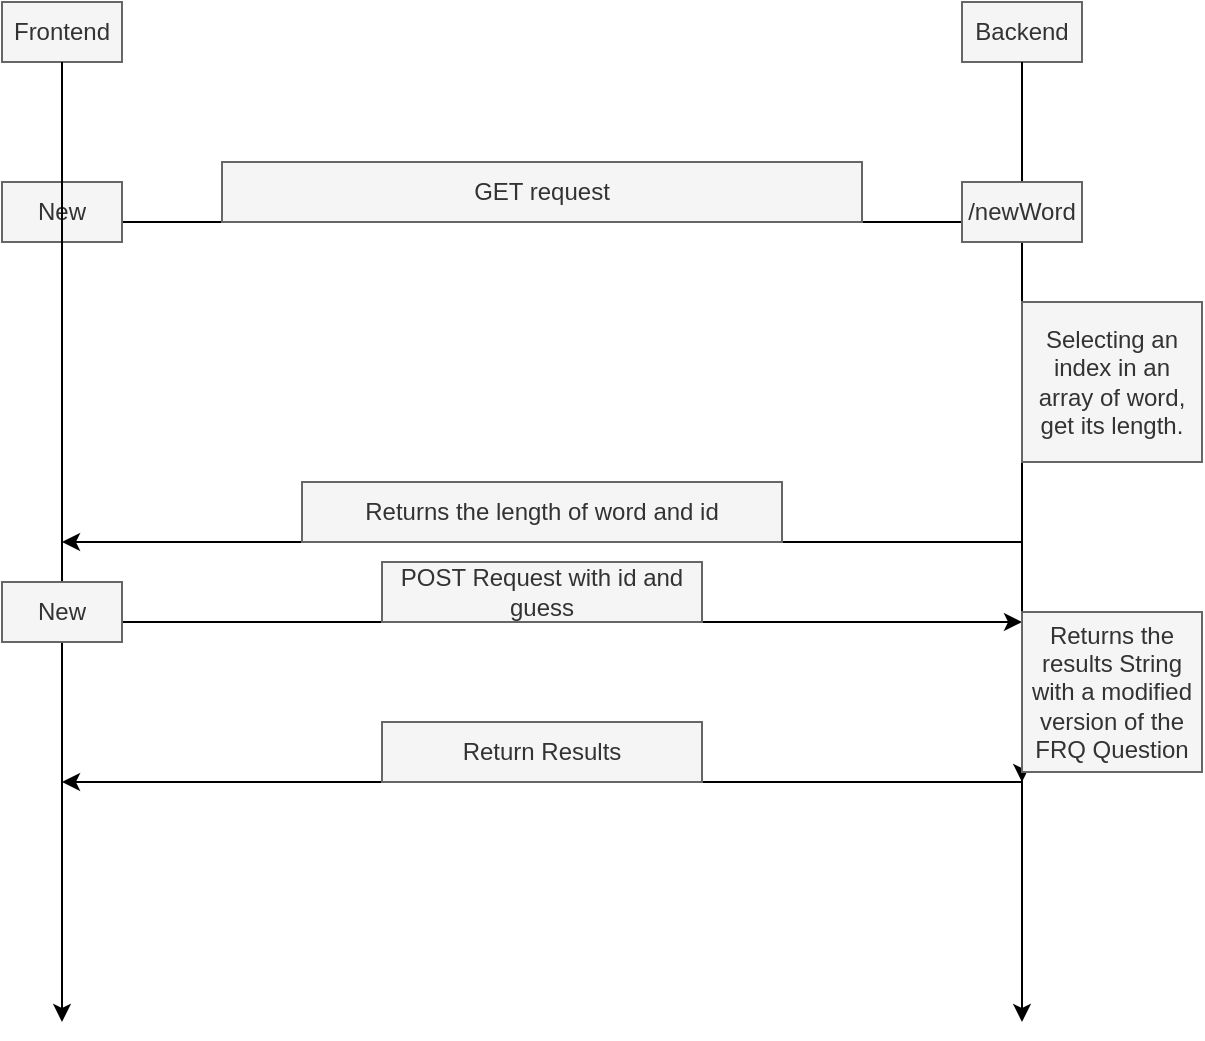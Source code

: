<mxfile>
    <diagram id="UJ7pzZvVxR-4vsO5hHqQ" name="Page-1">
        <mxGraphModel dx="1216" dy="779" grid="1" gridSize="10" guides="1" tooltips="1" connect="1" arrows="1" fold="1" page="1" pageScale="1" pageWidth="850" pageHeight="1100" math="0" shadow="0">
            <root>
                <mxCell id="0"/>
                <mxCell id="1" parent="0"/>
                <mxCell id="2" value="Frontend" style="text;strokeColor=#666666;align=center;fillColor=#f5f5f5;html=1;verticalAlign=middle;whiteSpace=wrap;rounded=0;fontColor=#333333;" vertex="1" parent="1">
                    <mxGeometry x="170" y="50" width="60" height="30" as="geometry"/>
                </mxCell>
                <mxCell id="3" value="Backend" style="text;strokeColor=#666666;align=center;fillColor=#f5f5f5;html=1;verticalAlign=middle;whiteSpace=wrap;rounded=0;fontColor=#333333;" vertex="1" parent="1">
                    <mxGeometry x="650" y="50" width="60" height="30" as="geometry"/>
                </mxCell>
                <mxCell id="4" value="" style="edgeStyle=none;orthogonalLoop=1;jettySize=auto;html=1;exitX=0.5;exitY=1;exitDx=0;exitDy=0;startArrow=none;" edge="1" parent="1" source="20">
                    <mxGeometry width="80" relative="1" as="geometry">
                        <mxPoint x="420" y="240" as="sourcePoint"/>
                        <mxPoint x="200" y="560" as="targetPoint"/>
                        <Array as="points"/>
                    </mxGeometry>
                </mxCell>
                <mxCell id="5" value="" style="edgeStyle=none;orthogonalLoop=1;jettySize=auto;html=1;exitX=0.5;exitY=1;exitDx=0;exitDy=0;" edge="1" parent="1" source="3">
                    <mxGeometry width="80" relative="1" as="geometry">
                        <mxPoint x="420" y="240" as="sourcePoint"/>
                        <mxPoint x="680" y="560" as="targetPoint"/>
                        <Array as="points"/>
                    </mxGeometry>
                </mxCell>
                <mxCell id="6" value="" style="edgeStyle=none;orthogonalLoop=1;jettySize=auto;html=1;" edge="1" parent="1">
                    <mxGeometry width="80" relative="1" as="geometry">
                        <mxPoint x="200" y="160" as="sourcePoint"/>
                        <mxPoint x="680" y="160" as="targetPoint"/>
                        <Array as="points"/>
                    </mxGeometry>
                </mxCell>
                <mxCell id="7" value="GET request" style="text;strokeColor=#666666;align=center;fillColor=#f5f5f5;html=1;verticalAlign=middle;whiteSpace=wrap;rounded=0;fontColor=#333333;" vertex="1" parent="1">
                    <mxGeometry x="280" y="130" width="320" height="30" as="geometry"/>
                </mxCell>
                <mxCell id="8" value="Selecting an index in an array of word, get its length." style="text;strokeColor=#666666;align=center;fillColor=#f5f5f5;html=1;verticalAlign=middle;whiteSpace=wrap;rounded=0;fontColor=#333333;" vertex="1" parent="1">
                    <mxGeometry x="680" y="200" width="90" height="80" as="geometry"/>
                </mxCell>
                <mxCell id="9" value="" style="edgeStyle=none;orthogonalLoop=1;jettySize=auto;html=1;" edge="1" parent="1">
                    <mxGeometry width="80" relative="1" as="geometry">
                        <mxPoint x="680" y="320" as="sourcePoint"/>
                        <mxPoint x="200" y="320" as="targetPoint"/>
                        <Array as="points"/>
                    </mxGeometry>
                </mxCell>
                <mxCell id="10" value="Returns the length of word and id" style="text;strokeColor=#666666;align=center;fillColor=#f5f5f5;html=1;verticalAlign=middle;whiteSpace=wrap;rounded=0;fontColor=#333333;" vertex="1" parent="1">
                    <mxGeometry x="320" y="290" width="240" height="30" as="geometry"/>
                </mxCell>
                <mxCell id="11" value="" style="edgeStyle=none;orthogonalLoop=1;jettySize=auto;html=1;" edge="1" parent="1">
                    <mxGeometry width="80" relative="1" as="geometry">
                        <mxPoint x="200" y="360" as="sourcePoint"/>
                        <mxPoint x="680" y="360" as="targetPoint"/>
                        <Array as="points"/>
                    </mxGeometry>
                </mxCell>
                <mxCell id="12" value="POST Request with id and guess" style="text;strokeColor=#666666;align=center;fillColor=#f5f5f5;html=1;verticalAlign=middle;whiteSpace=wrap;rounded=0;fontColor=#333333;" vertex="1" parent="1">
                    <mxGeometry x="360" y="330" width="160" height="30" as="geometry"/>
                </mxCell>
                <mxCell id="13" value="" style="edgeStyle=none;orthogonalLoop=1;jettySize=auto;html=1;" edge="1" parent="1">
                    <mxGeometry width="80" relative="1" as="geometry">
                        <mxPoint x="680" y="360" as="sourcePoint"/>
                        <mxPoint x="680" y="440" as="targetPoint"/>
                        <Array as="points"/>
                    </mxGeometry>
                </mxCell>
                <mxCell id="14" value="Validate JWT" style="text;strokeColor=#666666;align=center;fillColor=#f5f5f5;html=1;verticalAlign=middle;whiteSpace=wrap;rounded=0;fontColor=#333333;" vertex="1" parent="1">
                    <mxGeometry x="680" y="380" width="60" height="30" as="geometry"/>
                </mxCell>
                <mxCell id="15" value="" style="edgeStyle=none;orthogonalLoop=1;jettySize=auto;html=1;" edge="1" parent="1">
                    <mxGeometry width="80" relative="1" as="geometry">
                        <mxPoint x="680" y="440" as="sourcePoint"/>
                        <mxPoint x="200" y="440" as="targetPoint"/>
                        <Array as="points"/>
                    </mxGeometry>
                </mxCell>
                <mxCell id="16" value="Return Results" style="text;strokeColor=#666666;align=center;fillColor=#f5f5f5;html=1;verticalAlign=middle;whiteSpace=wrap;rounded=0;fontColor=#333333;" vertex="1" parent="1">
                    <mxGeometry x="360" y="410" width="160" height="30" as="geometry"/>
                </mxCell>
                <mxCell id="17" value="New" style="text;strokeColor=#666666;align=center;fillColor=#f5f5f5;html=1;verticalAlign=middle;whiteSpace=wrap;rounded=0;fontColor=#333333;" vertex="1" parent="1">
                    <mxGeometry x="170" y="140" width="60" height="30" as="geometry"/>
                </mxCell>
                <mxCell id="18" value="/newWord" style="text;strokeColor=#666666;align=center;fillColor=#f5f5f5;html=1;verticalAlign=middle;whiteSpace=wrap;rounded=0;fontColor=#333333;" vertex="1" parent="1">
                    <mxGeometry x="650" y="140" width="60" height="30" as="geometry"/>
                </mxCell>
                <mxCell id="19" value="Returns the results String with a modified version of the FRQ Question" style="text;strokeColor=#666666;align=center;fillColor=#f5f5f5;html=1;verticalAlign=middle;whiteSpace=wrap;rounded=0;fontColor=#333333;" vertex="1" parent="1">
                    <mxGeometry x="680" y="355" width="90" height="80" as="geometry"/>
                </mxCell>
                <mxCell id="21" value="" style="edgeStyle=none;orthogonalLoop=1;jettySize=auto;html=1;exitX=0.5;exitY=1;exitDx=0;exitDy=0;endArrow=none;" edge="1" parent="1" source="2" target="20">
                    <mxGeometry width="80" relative="1" as="geometry">
                        <mxPoint x="200" y="80" as="sourcePoint"/>
                        <mxPoint x="200" y="560" as="targetPoint"/>
                        <Array as="points"/>
                    </mxGeometry>
                </mxCell>
                <mxCell id="20" value="New" style="text;strokeColor=#666666;align=center;fillColor=#f5f5f5;html=1;verticalAlign=middle;whiteSpace=wrap;rounded=0;fontColor=#333333;" vertex="1" parent="1">
                    <mxGeometry x="170" y="340" width="60" height="30" as="geometry"/>
                </mxCell>
            </root>
        </mxGraphModel>
    </diagram>
</mxfile>